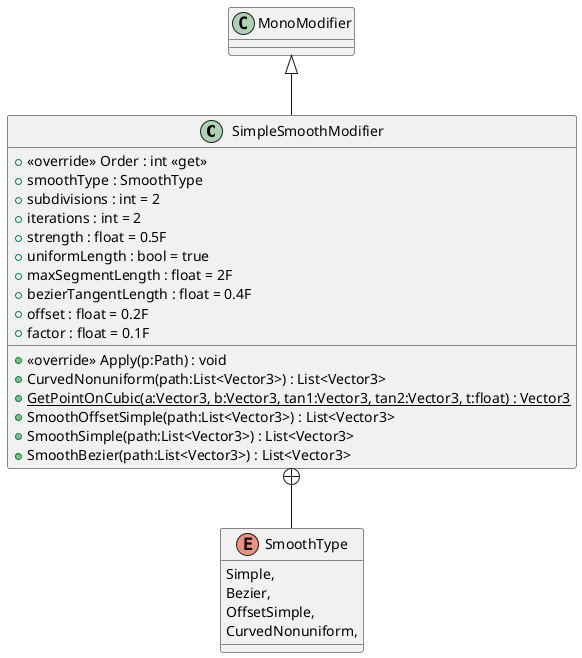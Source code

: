 @startuml
class SimpleSmoothModifier {
    + <<override>> Order : int <<get>>
    + smoothType : SmoothType
    + subdivisions : int = 2
    + iterations : int = 2
    + strength : float = 0.5F
    + uniformLength : bool = true
    + maxSegmentLength : float = 2F
    + bezierTangentLength : float = 0.4F
    + offset : float = 0.2F
    + factor : float = 0.1F
    + <<override>> Apply(p:Path) : void
    + CurvedNonuniform(path:List<Vector3>) : List<Vector3>
    + {static} GetPointOnCubic(a:Vector3, b:Vector3, tan1:Vector3, tan2:Vector3, t:float) : Vector3
    + SmoothOffsetSimple(path:List<Vector3>) : List<Vector3>
    + SmoothSimple(path:List<Vector3>) : List<Vector3>
    + SmoothBezier(path:List<Vector3>) : List<Vector3>
}
enum SmoothType {
    Simple,
    Bezier,
    OffsetSimple,
    CurvedNonuniform,
}
MonoModifier <|-- SimpleSmoothModifier
SimpleSmoothModifier +-- SmoothType
@enduml
